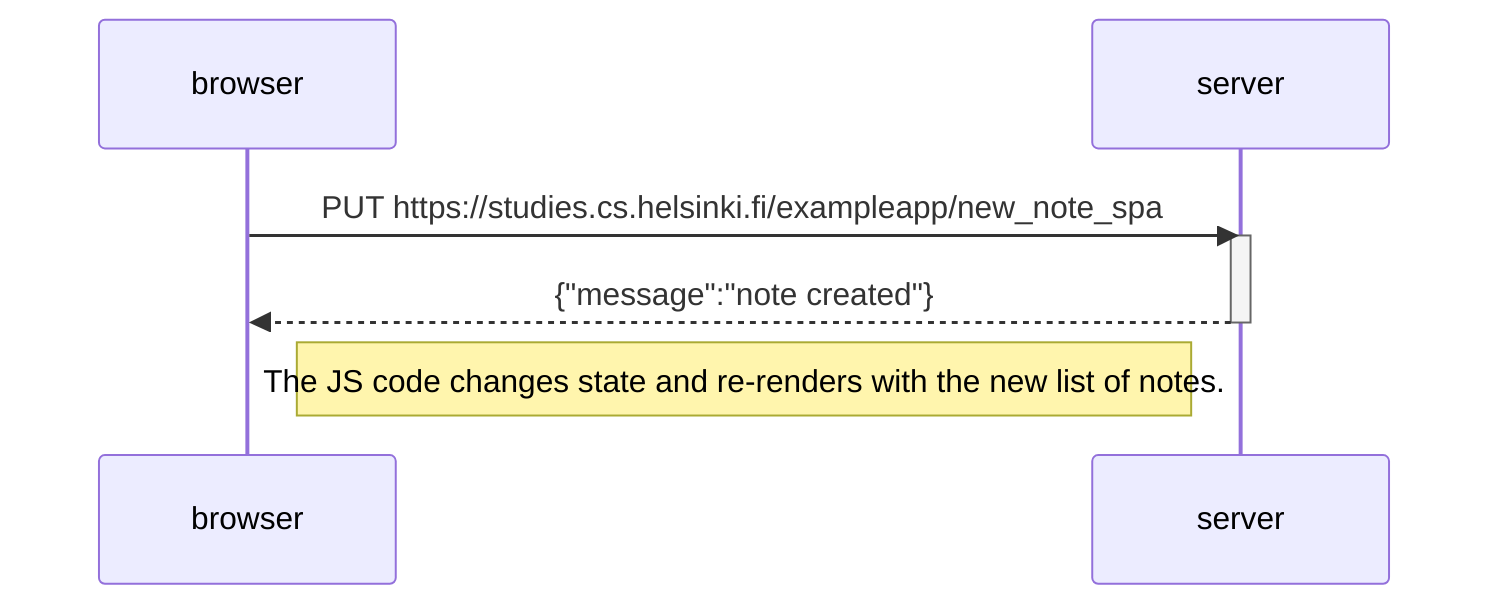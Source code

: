sequenceDiagram
    participant browser
    participant server
    
    browser->>server: PUT https://studies.cs.helsinki.fi/exampleapp/new_note_spa
    activate server
    server-->>browser: {"message":"note created"}
    deactivate server

    Note right of browser: The JS code changes state and re-renders with the new list of notes.